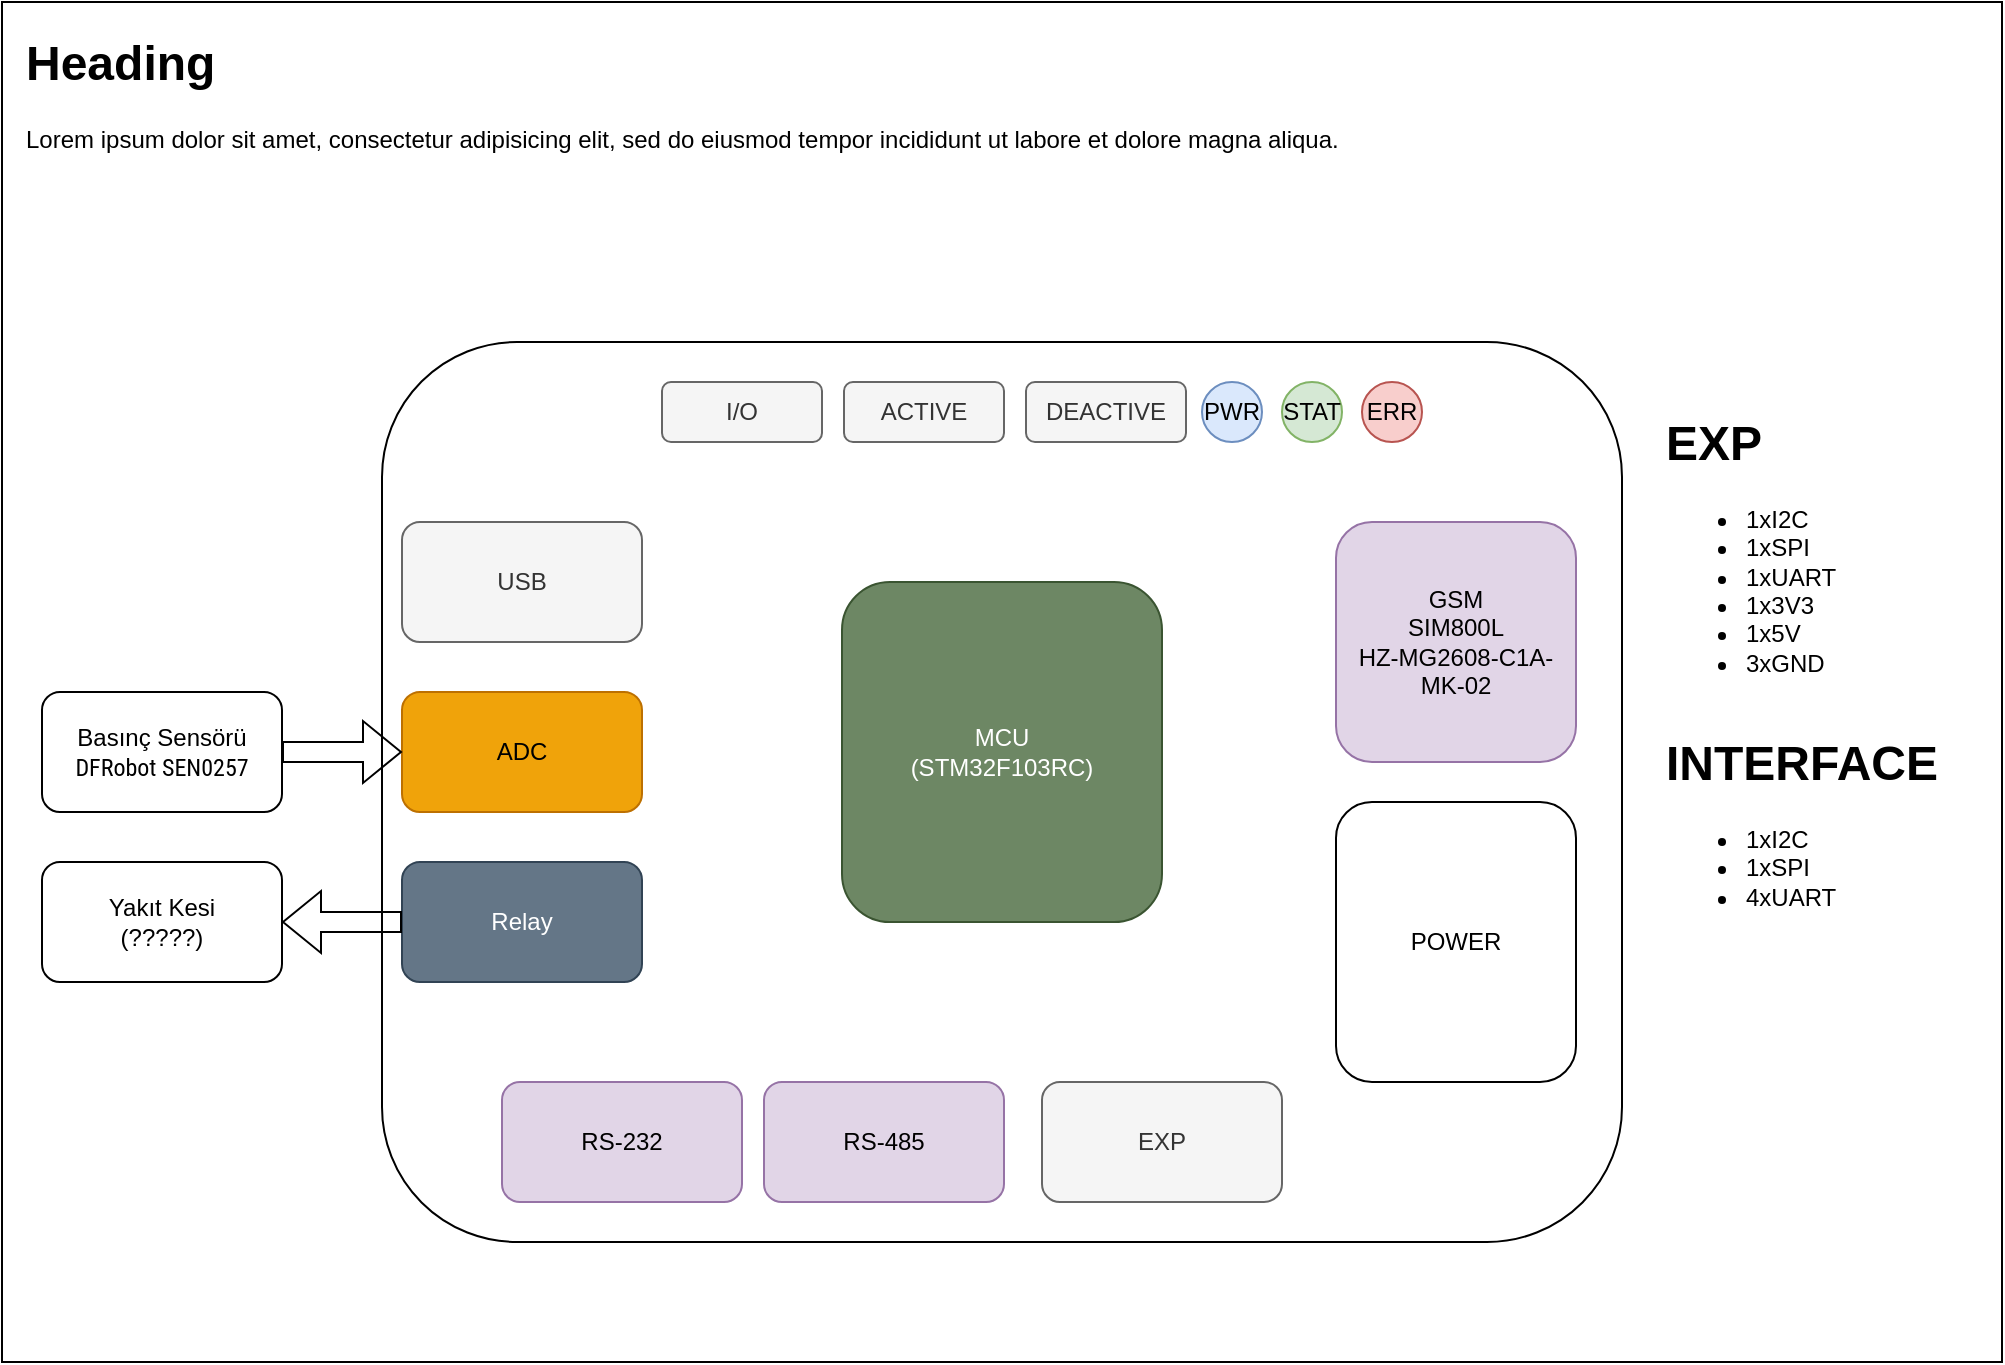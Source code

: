 <mxfile version="24.7.5" pages="3">
  <diagram name="Main" id="z_qVd1KZJYBcLqZSe_iI">
    <mxGraphModel dx="1434" dy="956" grid="1" gridSize="10" guides="1" tooltips="1" connect="1" arrows="1" fold="1" page="1" pageScale="1" pageWidth="1169" pageHeight="827" math="0" shadow="0">
      <root>
        <mxCell id="0" />
        <mxCell id="1" parent="0" />
        <mxCell id="xsOsGMcdbyZTxs_sAXih-1" value="" style="rounded=0;whiteSpace=wrap;html=1;" parent="1" vertex="1">
          <mxGeometry x="120" y="80" width="1000" height="680" as="geometry" />
        </mxCell>
        <mxCell id="xsOsGMcdbyZTxs_sAXih-2" value="" style="rounded=1;whiteSpace=wrap;html=1;" parent="1" vertex="1">
          <mxGeometry x="310" y="250" width="620" height="450" as="geometry" />
        </mxCell>
        <mxCell id="xsOsGMcdbyZTxs_sAXih-3" value="&lt;h1 style=&quot;margin-top: 0px;&quot;&gt;Heading&lt;/h1&gt;&lt;p&gt;Lorem ipsum dolor sit amet, consectetur adipisicing elit, sed do eiusmod tempor incididunt ut labore et dolore magna aliqua.&lt;/p&gt;" style="text;html=1;whiteSpace=wrap;overflow=hidden;rounded=0;" parent="1" vertex="1">
          <mxGeometry x="130" y="90" width="930" height="120" as="geometry" />
        </mxCell>
        <mxCell id="xsOsGMcdbyZTxs_sAXih-4" value="Basınç Sensörü&lt;div style=&quot;text-align: start;&quot;&gt;&lt;font face=&quot;Roboto Condensed, sans-serif&quot;&gt;DFRobot&amp;nbsp;&lt;/font&gt;&lt;span style=&quot;background-color: initial; text-align: center;&quot;&gt;&lt;font face=&quot;Roboto Condensed, sans-serif&quot;&gt;SEN0257&lt;/font&gt;&lt;/span&gt;&lt;br&gt;&lt;/div&gt;" style="rounded=1;whiteSpace=wrap;html=1;" parent="1" vertex="1">
          <mxGeometry x="140" y="425" width="120" height="60" as="geometry" />
        </mxCell>
        <mxCell id="xsOsGMcdbyZTxs_sAXih-5" value="ADC" style="rounded=1;whiteSpace=wrap;html=1;fillColor=#f0a30a;fontColor=#000000;strokeColor=#BD7000;" parent="1" vertex="1">
          <mxGeometry x="320" y="425" width="120" height="60" as="geometry" />
        </mxCell>
        <mxCell id="xsOsGMcdbyZTxs_sAXih-6" value="Yakıt Kesi&lt;div&gt;(?????)&lt;/div&gt;" style="rounded=1;whiteSpace=wrap;html=1;" parent="1" vertex="1">
          <mxGeometry x="140" y="510" width="120" height="60" as="geometry" />
        </mxCell>
        <mxCell id="xsOsGMcdbyZTxs_sAXih-7" value="Relay" style="rounded=1;whiteSpace=wrap;html=1;fillColor=#647687;fontColor=#ffffff;strokeColor=#314354;" parent="1" vertex="1">
          <mxGeometry x="320" y="510" width="120" height="60" as="geometry" />
        </mxCell>
        <mxCell id="xsOsGMcdbyZTxs_sAXih-8" value="GSM&lt;div&gt;SIM800L&lt;/div&gt;&lt;div&gt;HZ-MG2608-C1A-MK-02&lt;br&gt;&lt;/div&gt;" style="rounded=1;whiteSpace=wrap;html=1;fillColor=#e1d5e7;strokeColor=#9673a6;" parent="1" vertex="1">
          <mxGeometry x="787" y="340" width="120" height="120" as="geometry" />
        </mxCell>
        <mxCell id="xsOsGMcdbyZTxs_sAXih-9" value="PWR" style="ellipse;whiteSpace=wrap;html=1;aspect=fixed;fillColor=#dae8fc;strokeColor=#6c8ebf;" parent="1" vertex="1">
          <mxGeometry x="720" y="270" width="30" height="30" as="geometry" />
        </mxCell>
        <mxCell id="xsOsGMcdbyZTxs_sAXih-10" value="STAT" style="ellipse;whiteSpace=wrap;html=1;aspect=fixed;fillColor=#d5e8d4;strokeColor=#82b366;" parent="1" vertex="1">
          <mxGeometry x="760" y="270" width="30" height="30" as="geometry" />
        </mxCell>
        <mxCell id="xsOsGMcdbyZTxs_sAXih-11" value="ERR" style="ellipse;whiteSpace=wrap;html=1;aspect=fixed;fillColor=#f8cecc;strokeColor=#b85450;" parent="1" vertex="1">
          <mxGeometry x="800" y="270" width="30" height="30" as="geometry" />
        </mxCell>
        <mxCell id="xsOsGMcdbyZTxs_sAXih-12" value="ACTIVE" style="rounded=1;whiteSpace=wrap;html=1;fillColor=#f5f5f5;fontColor=#333333;strokeColor=#666666;" parent="1" vertex="1">
          <mxGeometry x="541" y="270" width="80" height="30" as="geometry" />
        </mxCell>
        <mxCell id="xsOsGMcdbyZTxs_sAXih-13" value="DEACTIVE" style="rounded=1;whiteSpace=wrap;html=1;fillColor=#f5f5f5;fontColor=#333333;strokeColor=#666666;" parent="1" vertex="1">
          <mxGeometry x="632" y="270" width="80" height="30" as="geometry" />
        </mxCell>
        <mxCell id="xsOsGMcdbyZTxs_sAXih-14" value="I/O" style="rounded=1;whiteSpace=wrap;html=1;fillColor=#f5f5f5;fontColor=#333333;strokeColor=#666666;" parent="1" vertex="1">
          <mxGeometry x="450" y="270" width="80" height="30" as="geometry" />
        </mxCell>
        <mxCell id="xsOsGMcdbyZTxs_sAXih-15" value="MCU&lt;br&gt;(STM32F103RC)" style="rounded=1;whiteSpace=wrap;html=1;fillColor=#6d8764;fontColor=#ffffff;strokeColor=#3A5431;" parent="1" vertex="1">
          <mxGeometry x="540" y="370" width="160" height="170" as="geometry" />
        </mxCell>
        <mxCell id="xsOsGMcdbyZTxs_sAXih-17" value="" style="shape=flexArrow;endArrow=classic;html=1;rounded=0;exitX=1;exitY=0.5;exitDx=0;exitDy=0;" parent="1" source="xsOsGMcdbyZTxs_sAXih-4" target="xsOsGMcdbyZTxs_sAXih-5" edge="1">
          <mxGeometry width="50" height="50" relative="1" as="geometry">
            <mxPoint x="560" y="410" as="sourcePoint" />
            <mxPoint x="610" y="360" as="targetPoint" />
          </mxGeometry>
        </mxCell>
        <mxCell id="xsOsGMcdbyZTxs_sAXih-18" value="" style="shape=flexArrow;endArrow=classic;html=1;rounded=0;exitX=0;exitY=0.5;exitDx=0;exitDy=0;entryX=1;entryY=0.5;entryDx=0;entryDy=0;" parent="1" source="xsOsGMcdbyZTxs_sAXih-7" target="xsOsGMcdbyZTxs_sAXih-6" edge="1">
          <mxGeometry width="50" height="50" relative="1" as="geometry">
            <mxPoint x="560" y="410" as="sourcePoint" />
            <mxPoint x="610" y="360" as="targetPoint" />
          </mxGeometry>
        </mxCell>
        <mxCell id="xsOsGMcdbyZTxs_sAXih-19" value="POWER" style="rounded=1;whiteSpace=wrap;html=1;" parent="1" vertex="1">
          <mxGeometry x="787" y="480" width="120" height="140" as="geometry" />
        </mxCell>
        <mxCell id="xsOsGMcdbyZTxs_sAXih-20" value="RS-232" style="rounded=1;whiteSpace=wrap;html=1;fillColor=#e1d5e7;strokeColor=#9673a6;" parent="1" vertex="1">
          <mxGeometry x="370" y="620" width="120" height="60" as="geometry" />
        </mxCell>
        <mxCell id="xsOsGMcdbyZTxs_sAXih-21" value="RS-485" style="rounded=1;whiteSpace=wrap;html=1;fillColor=#e1d5e7;strokeColor=#9673a6;" parent="1" vertex="1">
          <mxGeometry x="501" y="620" width="120" height="60" as="geometry" />
        </mxCell>
        <mxCell id="xsOsGMcdbyZTxs_sAXih-22" value="EXP" style="rounded=1;whiteSpace=wrap;html=1;fillColor=#f5f5f5;strokeColor=#666666;fontColor=#333333;" parent="1" vertex="1">
          <mxGeometry x="640" y="620" width="120" height="60" as="geometry" />
        </mxCell>
        <mxCell id="xsOsGMcdbyZTxs_sAXih-23" value="&lt;h1 style=&quot;margin-top: 0px;&quot;&gt;EXP&lt;/h1&gt;&lt;p&gt;&lt;/p&gt;&lt;ul&gt;&lt;li&gt;1xI2C&lt;/li&gt;&lt;li&gt;1xSPI&lt;/li&gt;&lt;li&gt;1xUART&lt;/li&gt;&lt;li&gt;1x3V3&lt;/li&gt;&lt;li&gt;1x5V&lt;/li&gt;&lt;li&gt;3xGND&lt;/li&gt;&lt;/ul&gt;&lt;p&gt;&lt;/p&gt;" style="text;html=1;whiteSpace=wrap;overflow=hidden;rounded=0;" parent="1" vertex="1">
          <mxGeometry x="950" y="280" width="160" height="150" as="geometry" />
        </mxCell>
        <mxCell id="xsOsGMcdbyZTxs_sAXih-24" value="&lt;h1 style=&quot;margin-top: 0px;&quot;&gt;INTERFACE&lt;/h1&gt;&lt;p&gt;&lt;/p&gt;&lt;ul&gt;&lt;li&gt;1xI2C&lt;/li&gt;&lt;li&gt;1xSPI&lt;/li&gt;&lt;li&gt;4xUART&lt;br&gt;&lt;/li&gt;&lt;/ul&gt;&lt;p&gt;&lt;/p&gt;" style="text;html=1;whiteSpace=wrap;overflow=hidden;rounded=0;" parent="1" vertex="1">
          <mxGeometry x="950" y="440" width="160" height="150" as="geometry" />
        </mxCell>
        <mxCell id="xsOsGMcdbyZTxs_sAXih-25" value="USB" style="rounded=1;whiteSpace=wrap;html=1;fillColor=#f5f5f5;fontColor=#333333;strokeColor=#666666;" parent="1" vertex="1">
          <mxGeometry x="320" y="340" width="120" height="60" as="geometry" />
        </mxCell>
      </root>
    </mxGraphModel>
  </diagram>
  <diagram name="System" id="i9t7z6Udsv9bwwXvzqYk">
    <mxGraphModel dx="1434" dy="956" grid="1" gridSize="10" guides="1" tooltips="1" connect="1" arrows="1" fold="1" page="1" pageScale="1" pageWidth="1169" pageHeight="827" math="0" shadow="0">
      <root>
        <mxCell id="hd1AN3d5d5kz8yqUC4JS-0" />
        <mxCell id="hd1AN3d5d5kz8yqUC4JS-1" parent="hd1AN3d5d5kz8yqUC4JS-0" />
        <mxCell id="hd1AN3d5d5kz8yqUC4JS-2" value="" style="rounded=0;whiteSpace=wrap;html=1;" vertex="1" parent="hd1AN3d5d5kz8yqUC4JS-1">
          <mxGeometry x="200" y="74" width="1000" height="680" as="geometry" />
        </mxCell>
        <mxCell id="hd1AN3d5d5kz8yqUC4JS-3" value="Control Card" style="rounded=1;whiteSpace=wrap;html=1;" vertex="1" parent="hd1AN3d5d5kz8yqUC4JS-1">
          <mxGeometry x="440" y="180" width="310" height="210" as="geometry" />
        </mxCell>
        <mxCell id="hd1AN3d5d5kz8yqUC4JS-4" value="&lt;h1 style=&quot;margin-top: 0px;&quot;&gt;Heading&lt;/h1&gt;&lt;p&gt;Lorem ipsum dolor sit amet, consectetur adipisicing elit, sed do eiusmod tempor incididunt ut labore et dolore magna aliqua.&lt;/p&gt;" style="text;html=1;whiteSpace=wrap;overflow=hidden;rounded=0;" vertex="1" parent="hd1AN3d5d5kz8yqUC4JS-1">
          <mxGeometry x="210" y="90" width="930" height="120" as="geometry" />
        </mxCell>
        <mxCell id="hd1AN3d5d5kz8yqUC4JS-18" value="" style="shape=flexArrow;endArrow=classic;html=1;rounded=0;exitX=0;exitY=0.5;exitDx=0;exitDy=0;entryX=1;entryY=0.5;entryDx=0;entryDy=0;" edge="1" parent="hd1AN3d5d5kz8yqUC4JS-1" source="hd1AN3d5d5kz8yqUC4JS-8">
          <mxGeometry width="50" height="50" relative="1" as="geometry">
            <mxPoint x="560" y="410" as="sourcePoint" />
            <mxPoint x="260" y="540" as="targetPoint" />
          </mxGeometry>
        </mxCell>
        <mxCell id="9Bky2_1eXqrfAGrDvFZs-0" value="" style="group" vertex="1" connectable="0" parent="hd1AN3d5d5kz8yqUC4JS-1">
          <mxGeometry x="700" y="250" width="80" height="60" as="geometry" />
        </mxCell>
        <mxCell id="9Bky2_1eXqrfAGrDvFZs-1" value="&lt;font style=&quot;font-size: 10px;&quot;&gt;RELAY&lt;/font&gt;" style="rounded=1;whiteSpace=wrap;html=1;fillColor=#dae8fc;strokeColor=#6c8ebf;" vertex="1" parent="9Bky2_1eXqrfAGrDvFZs-0">
          <mxGeometry width="50" height="60" as="geometry" />
        </mxCell>
        <mxCell id="9Bky2_1eXqrfAGrDvFZs-2" value="" style="endArrow=none;html=1;rounded=0;exitX=0.96;exitY=0.167;exitDx=0;exitDy=0;exitPerimeter=0;entryX=0.66;entryY=0.265;entryDx=0;entryDy=0;entryPerimeter=0;fillColor=#dae8fc;strokeColor=#6c8ebf;" edge="1" parent="9Bky2_1eXqrfAGrDvFZs-0">
          <mxGeometry width="50" height="50" relative="1" as="geometry">
            <mxPoint x="50" y="10.02" as="sourcePoint" />
            <mxPoint x="80" y="10" as="targetPoint" />
          </mxGeometry>
        </mxCell>
        <mxCell id="9Bky2_1eXqrfAGrDvFZs-3" value="NC" style="edgeLabel;html=1;align=center;verticalAlign=middle;resizable=0;points=[];" vertex="1" connectable="0" parent="9Bky2_1eXqrfAGrDvFZs-2">
          <mxGeometry x="0.089" relative="1" as="geometry">
            <mxPoint as="offset" />
          </mxGeometry>
        </mxCell>
        <mxCell id="9Bky2_1eXqrfAGrDvFZs-4" value="" style="endArrow=none;html=1;rounded=0;exitX=0.96;exitY=0.167;exitDx=0;exitDy=0;exitPerimeter=0;fillColor=#dae8fc;strokeColor=#6c8ebf;" edge="1" parent="9Bky2_1eXqrfAGrDvFZs-0">
          <mxGeometry width="50" height="50" relative="1" as="geometry">
            <mxPoint x="50" y="29.96" as="sourcePoint" />
            <mxPoint x="80" y="30" as="targetPoint" />
          </mxGeometry>
        </mxCell>
        <mxCell id="9Bky2_1eXqrfAGrDvFZs-5" value="C" style="edgeLabel;html=1;align=center;verticalAlign=middle;resizable=0;points=[];" vertex="1" connectable="0" parent="9Bky2_1eXqrfAGrDvFZs-4">
          <mxGeometry x="0.054" relative="1" as="geometry">
            <mxPoint as="offset" />
          </mxGeometry>
        </mxCell>
        <mxCell id="9Bky2_1eXqrfAGrDvFZs-6" value="" style="endArrow=none;html=1;rounded=0;exitX=0.992;exitY=0.786;exitDx=0;exitDy=0;exitPerimeter=0;entryX=0.66;entryY=0.319;entryDx=0;entryDy=0;entryPerimeter=0;fillColor=#dae8fc;strokeColor=#6c8ebf;" edge="1" parent="9Bky2_1eXqrfAGrDvFZs-0" source="9Bky2_1eXqrfAGrDvFZs-1">
          <mxGeometry width="50" height="50" relative="1" as="geometry">
            <mxPoint x="50" y="50" as="sourcePoint" />
            <mxPoint x="80" y="47" as="targetPoint" />
          </mxGeometry>
        </mxCell>
        <mxCell id="9Bky2_1eXqrfAGrDvFZs-7" value="NO" style="edgeLabel;html=1;align=center;verticalAlign=middle;resizable=0;points=[];" vertex="1" connectable="0" parent="9Bky2_1eXqrfAGrDvFZs-6">
          <mxGeometry x="0.079" relative="1" as="geometry">
            <mxPoint as="offset" />
          </mxGeometry>
        </mxCell>
        <mxCell id="NwV31tU4JHG0IHadNAmp-0" value="" style="group" vertex="1" connectable="0" parent="hd1AN3d5d5kz8yqUC4JS-1">
          <mxGeometry x="410" y="250" width="80" height="60" as="geometry" />
        </mxCell>
        <mxCell id="NwV31tU4JHG0IHadNAmp-1" value="ADC" style="rounded=1;whiteSpace=wrap;html=1;fillColor=#fff2cc;strokeColor=#d6b656;" vertex="1" parent="NwV31tU4JHG0IHadNAmp-0">
          <mxGeometry x="30" width="50" height="60" as="geometry" />
        </mxCell>
        <mxCell id="NwV31tU4JHG0IHadNAmp-2" value="" style="endArrow=none;html=1;rounded=0;entryX=0;entryY=0.5;entryDx=0;entryDy=0;fillColor=#fff2cc;strokeColor=#d6b656;" edge="1" parent="NwV31tU4JHG0IHadNAmp-0" target="NwV31tU4JHG0IHadNAmp-1">
          <mxGeometry width="50" height="50" relative="1" as="geometry">
            <mxPoint y="30" as="sourcePoint" />
            <mxPoint x="70" y="10" as="targetPoint" />
          </mxGeometry>
        </mxCell>
        <mxCell id="NwV31tU4JHG0IHadNAmp-5" value="WATER PIPE" style="rounded=0;whiteSpace=wrap;html=1;" vertex="1" parent="hd1AN3d5d5kz8yqUC4JS-1">
          <mxGeometry x="250" y="620" width="910" height="60" as="geometry" />
        </mxCell>
        <mxCell id="NwV31tU4JHG0IHadNAmp-6" value="PRESSURE SENSOR" style="rounded=0;whiteSpace=wrap;html=1;horizontal=0;fontSize=7;" vertex="1" parent="hd1AN3d5d5kz8yqUC4JS-1">
          <mxGeometry x="300" y="560" width="20" height="60" as="geometry" />
        </mxCell>
        <mxCell id="NwV31tU4JHG0IHadNAmp-7" value="" style="endArrow=classic;html=1;rounded=0;exitX=0.5;exitY=0;exitDx=0;exitDy=0;endFill=1;" edge="1" parent="hd1AN3d5d5kz8yqUC4JS-1" source="NwV31tU4JHG0IHadNAmp-6">
          <mxGeometry width="50" height="50" relative="1" as="geometry">
            <mxPoint x="370" y="530" as="sourcePoint" />
            <mxPoint x="410" y="280" as="targetPoint" />
            <Array as="points">
              <mxPoint x="310" y="280" />
            </Array>
          </mxGeometry>
        </mxCell>
        <mxCell id="NwV31tU4JHG0IHadNAmp-8" value="0-5V" style="edgeLabel;html=1;align=center;verticalAlign=middle;resizable=0;points=[];horizontal=0;" vertex="1" connectable="0" parent="NwV31tU4JHG0IHadNAmp-7">
          <mxGeometry x="-0.149" relative="1" as="geometry">
            <mxPoint as="offset" />
          </mxGeometry>
        </mxCell>
      </root>
    </mxGraphModel>
  </diagram>
  <diagram id="nvWrYQjApw5zHA3KwJAQ" name="Page-3">
    <mxGraphModel dx="278" dy="186" grid="1" gridSize="10" guides="1" tooltips="1" connect="1" arrows="1" fold="1" page="1" pageScale="1" pageWidth="1169" pageHeight="827" math="0" shadow="0">
      <root>
        <mxCell id="0" />
        <mxCell id="1" parent="0" />
      </root>
    </mxGraphModel>
  </diagram>
</mxfile>
